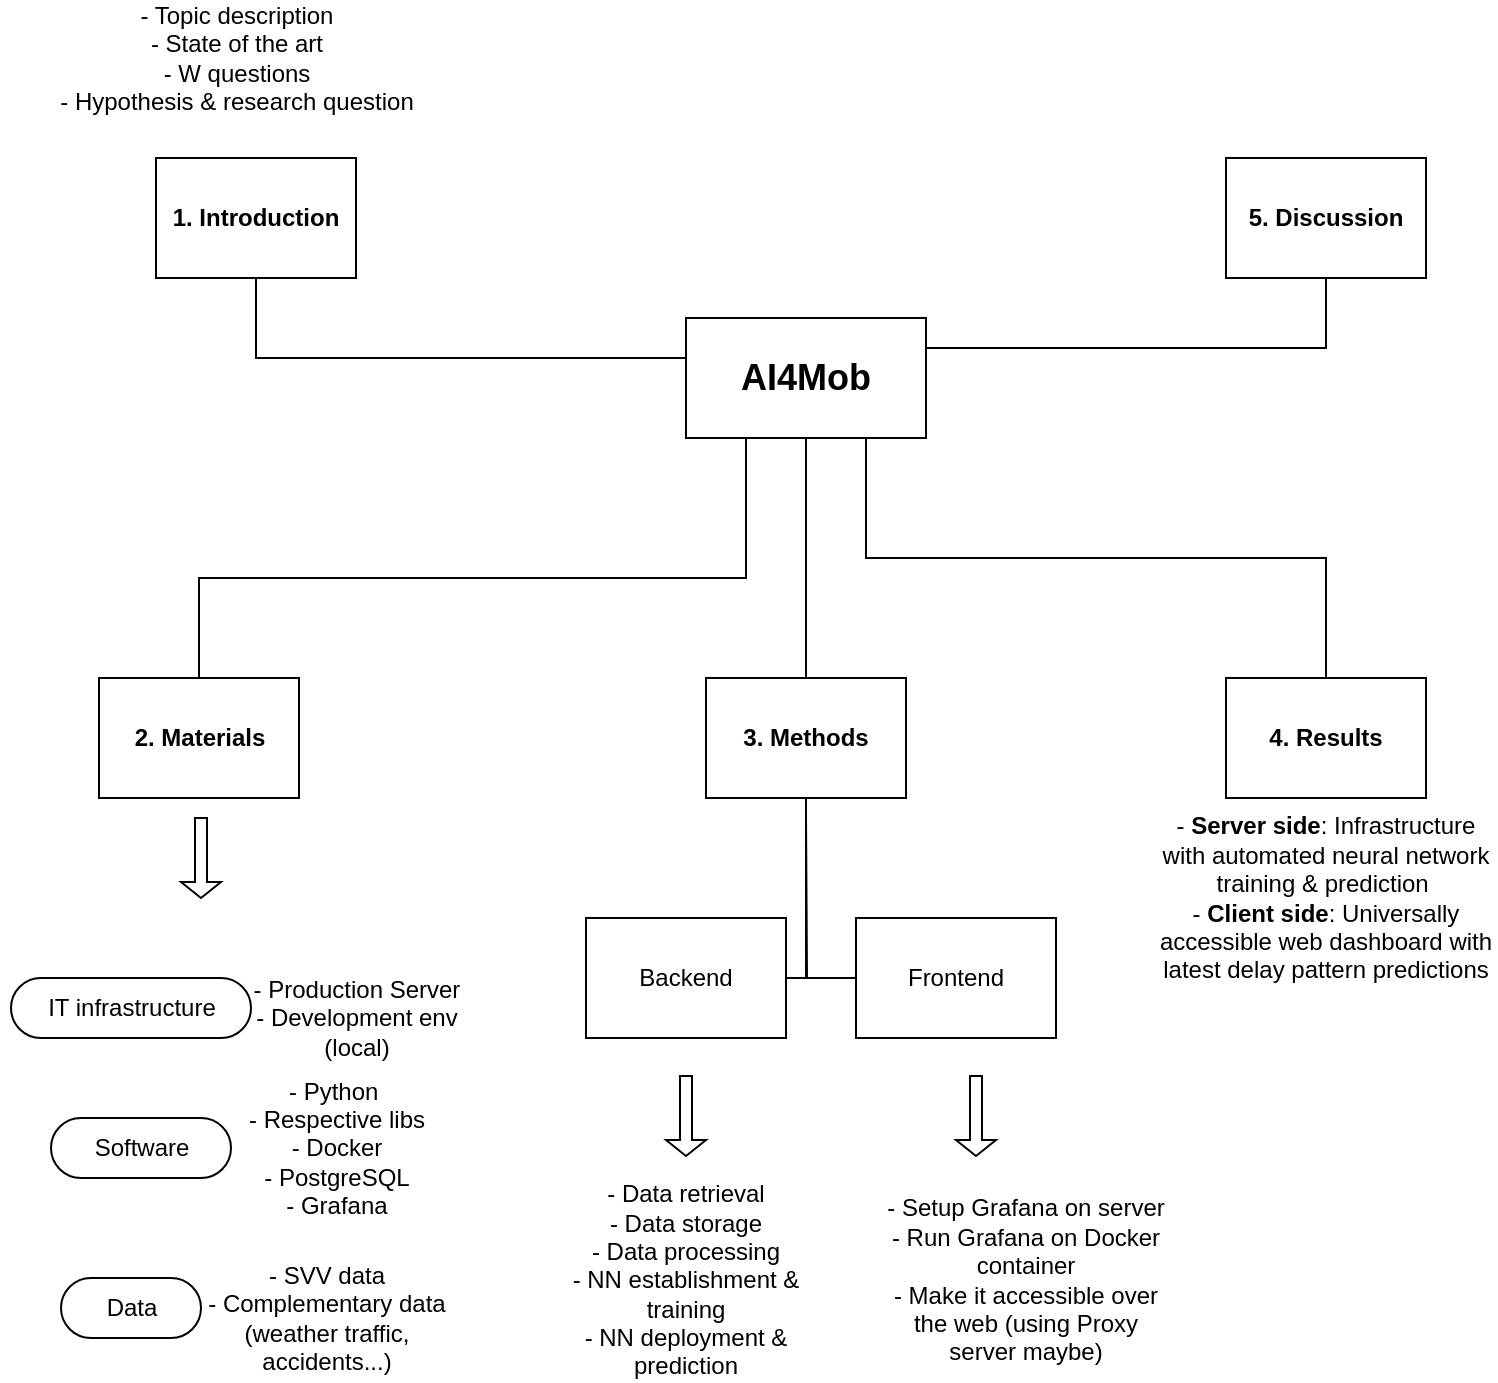 <mxfile version="14.4.5" type="device"><diagram id="4K3AxmX9utPhnPzCnNUt" name="Page-1"><mxGraphModel dx="1422" dy="794" grid="1" gridSize="10" guides="1" tooltips="1" connect="1" arrows="1" fold="1" page="1" pageScale="1" pageWidth="850" pageHeight="1100" math="0" shadow="0"><root><mxCell id="0"/><mxCell id="1" parent="0"/><UserObject label="&lt;font style=&quot;font-size: 18px&quot;&gt;&lt;b&gt;AI4Mob&lt;/b&gt;&lt;/font&gt;" treeRoot="1" id="1X4q9o0HRK7ywZYkFTiq-3"><mxCell style="whiteSpace=wrap;html=1;align=center;treeFolding=1;treeMoving=1;newEdgeStyle={&quot;edgeStyle&quot;:&quot;elbowEdgeStyle&quot;,&quot;startArrow&quot;:&quot;none&quot;,&quot;endArrow&quot;:&quot;none&quot;};" vertex="1" parent="1"><mxGeometry x="365" y="290" width="120" height="60" as="geometry"/></mxCell></UserObject><mxCell id="1X4q9o0HRK7ywZYkFTiq-16" value="&lt;b&gt;1. Introduction&lt;/b&gt;" style="whiteSpace=wrap;html=1;align=center;verticalAlign=middle;treeFolding=1;treeMoving=1;newEdgeStyle={&quot;edgeStyle&quot;:&quot;elbowEdgeStyle&quot;,&quot;startArrow&quot;:&quot;none&quot;,&quot;endArrow&quot;:&quot;none&quot;};" vertex="1" parent="1"><mxGeometry x="100" y="210" width="100" height="60" as="geometry"/></mxCell><mxCell id="1X4q9o0HRK7ywZYkFTiq-17" value="" style="edgeStyle=elbowEdgeStyle;elbow=vertical;startArrow=none;endArrow=none;rounded=0;exitX=0;exitY=0.25;exitDx=0;exitDy=0;" edge="1" target="1X4q9o0HRK7ywZYkFTiq-16" parent="1" source="1X4q9o0HRK7ywZYkFTiq-3"><mxGeometry relative="1" as="geometry"><mxPoint x="310" y="310" as="sourcePoint"/><Array as="points"><mxPoint x="310" y="310"/><mxPoint x="260" y="270"/></Array></mxGeometry></mxCell><mxCell id="1X4q9o0HRK7ywZYkFTiq-18" value="&lt;b&gt;2. Materials&lt;/b&gt;" style="whiteSpace=wrap;html=1;align=center;verticalAlign=middle;treeFolding=1;treeMoving=1;newEdgeStyle={&quot;edgeStyle&quot;:&quot;elbowEdgeStyle&quot;,&quot;startArrow&quot;:&quot;none&quot;,&quot;endArrow&quot;:&quot;none&quot;};" vertex="1" parent="1"><mxGeometry x="71.5" y="470" width="100" height="60" as="geometry"/></mxCell><mxCell id="1X4q9o0HRK7ywZYkFTiq-19" value="" style="edgeStyle=elbowEdgeStyle;elbow=vertical;startArrow=none;endArrow=none;rounded=0;exitX=0.25;exitY=1;exitDx=0;exitDy=0;" edge="1" target="1X4q9o0HRK7ywZYkFTiq-18" parent="1" source="1X4q9o0HRK7ywZYkFTiq-3"><mxGeometry relative="1" as="geometry"><mxPoint x="340" y="380" as="sourcePoint"/><Array as="points"><mxPoint x="260" y="420"/></Array></mxGeometry></mxCell><mxCell id="1X4q9o0HRK7ywZYkFTiq-20" value="&lt;b&gt;3. Methods&lt;/b&gt;" style="whiteSpace=wrap;html=1;align=center;verticalAlign=middle;treeFolding=1;treeMoving=1;newEdgeStyle={&quot;edgeStyle&quot;:&quot;elbowEdgeStyle&quot;,&quot;startArrow&quot;:&quot;none&quot;,&quot;endArrow&quot;:&quot;none&quot;};" vertex="1" parent="1"><mxGeometry x="375" y="470" width="100" height="60" as="geometry"/></mxCell><mxCell id="1X4q9o0HRK7ywZYkFTiq-21" value="" style="edgeStyle=elbowEdgeStyle;elbow=vertical;startArrow=none;endArrow=none;rounded=0;exitX=0.5;exitY=1;exitDx=0;exitDy=0;" edge="1" target="1X4q9o0HRK7ywZYkFTiq-20" parent="1" source="1X4q9o0HRK7ywZYkFTiq-3"><mxGeometry relative="1" as="geometry"><mxPoint x="400" y="490" as="sourcePoint"/></mxGeometry></mxCell><mxCell id="1X4q9o0HRK7ywZYkFTiq-22" value="&lt;b&gt;4. Results&lt;/b&gt;" style="whiteSpace=wrap;html=1;align=center;verticalAlign=middle;treeFolding=1;treeMoving=1;newEdgeStyle={&quot;edgeStyle&quot;:&quot;elbowEdgeStyle&quot;,&quot;startArrow&quot;:&quot;none&quot;,&quot;endArrow&quot;:&quot;none&quot;};" vertex="1" parent="1"><mxGeometry x="635" y="470" width="100" height="60" as="geometry"/></mxCell><mxCell id="1X4q9o0HRK7ywZYkFTiq-23" value="" style="edgeStyle=elbowEdgeStyle;elbow=vertical;startArrow=none;endArrow=none;rounded=0;exitX=0.75;exitY=1;exitDx=0;exitDy=0;" edge="1" target="1X4q9o0HRK7ywZYkFTiq-22" parent="1" source="1X4q9o0HRK7ywZYkFTiq-3"><mxGeometry relative="1" as="geometry"><mxPoint x="560" y="410" as="sourcePoint"/></mxGeometry></mxCell><mxCell id="1X4q9o0HRK7ywZYkFTiq-24" value="&lt;b&gt;5. Discussion&lt;/b&gt;" style="whiteSpace=wrap;html=1;align=center;verticalAlign=middle;treeFolding=1;treeMoving=1;newEdgeStyle={&quot;edgeStyle&quot;:&quot;elbowEdgeStyle&quot;,&quot;startArrow&quot;:&quot;none&quot;,&quot;endArrow&quot;:&quot;none&quot;};" vertex="1" parent="1"><mxGeometry x="635" y="210" width="100" height="60" as="geometry"/></mxCell><mxCell id="1X4q9o0HRK7ywZYkFTiq-25" value="" style="edgeStyle=elbowEdgeStyle;elbow=vertical;startArrow=none;endArrow=none;rounded=0;exitX=1;exitY=0.25;exitDx=0;exitDy=0;" edge="1" target="1X4q9o0HRK7ywZYkFTiq-24" parent="1" source="1X4q9o0HRK7ywZYkFTiq-3"><mxGeometry relative="1" as="geometry"><mxPoint x="710" y="250" as="sourcePoint"/><Array as="points"><mxPoint x="550" y="305"/></Array></mxGeometry></mxCell><mxCell id="1X4q9o0HRK7ywZYkFTiq-26" value="- Topic description&lt;br&gt;- State of the art&lt;br&gt;- W questions&lt;br&gt;- Hypothesis &amp;amp; research question" style="text;html=1;strokeColor=none;fillColor=none;align=center;verticalAlign=middle;whiteSpace=wrap;rounded=0;" vertex="1" parent="1"><mxGeometry x="22.5" y="150" width="235" height="20" as="geometry"/></mxCell><mxCell id="1X4q9o0HRK7ywZYkFTiq-30" value="IT infrastructure" style="whiteSpace=wrap;html=1;rounded=1;arcSize=50;align=center;verticalAlign=middle;strokeWidth=1;autosize=1;spacing=4;treeFolding=1;treeMoving=1;newEdgeStyle={&quot;edgeStyle&quot;:&quot;entityRelationEdgeStyle&quot;,&quot;startArrow&quot;:&quot;none&quot;,&quot;endArrow&quot;:&quot;none&quot;,&quot;segment&quot;:10,&quot;curved&quot;:1};" vertex="1" parent="1"><mxGeometry x="27.5" y="620" width="120" height="30" as="geometry"/></mxCell><mxCell id="1X4q9o0HRK7ywZYkFTiq-32" value="Data" style="whiteSpace=wrap;html=1;rounded=1;arcSize=50;align=center;verticalAlign=middle;strokeWidth=1;autosize=1;spacing=4;treeFolding=1;treeMoving=1;newEdgeStyle={&quot;edgeStyle&quot;:&quot;entityRelationEdgeStyle&quot;,&quot;startArrow&quot;:&quot;none&quot;,&quot;endArrow&quot;:&quot;none&quot;,&quot;segment&quot;:10,&quot;curved&quot;:1};" vertex="1" parent="1"><mxGeometry x="52.5" y="770" width="70" height="30" as="geometry"/></mxCell><mxCell id="1X4q9o0HRK7ywZYkFTiq-33" value="Software" style="whiteSpace=wrap;html=1;rounded=1;arcSize=50;align=center;verticalAlign=middle;strokeWidth=1;autosize=1;spacing=4;treeFolding=1;treeMoving=1;newEdgeStyle={&quot;edgeStyle&quot;:&quot;entityRelationEdgeStyle&quot;,&quot;startArrow&quot;:&quot;none&quot;,&quot;endArrow&quot;:&quot;none&quot;,&quot;segment&quot;:10,&quot;curved&quot;:1};" vertex="1" parent="1"><mxGeometry x="47.5" y="690" width="90" height="30" as="geometry"/></mxCell><mxCell id="1X4q9o0HRK7ywZYkFTiq-35" value="- Production Server&lt;br&gt;- Development env (local)" style="text;html=1;strokeColor=none;fillColor=none;align=center;verticalAlign=middle;whiteSpace=wrap;rounded=0;" vertex="1" parent="1"><mxGeometry x="137.5" y="630" width="125" height="20" as="geometry"/></mxCell><mxCell id="1X4q9o0HRK7ywZYkFTiq-36" value="- Python&amp;nbsp;&lt;br&gt;- Respective libs&lt;br&gt;- Docker&lt;br&gt;- PostgreSQL&lt;br&gt;- Grafana" style="text;html=1;strokeColor=none;fillColor=none;align=center;verticalAlign=middle;whiteSpace=wrap;rounded=0;" vertex="1" parent="1"><mxGeometry x="127.5" y="695" width="125" height="20" as="geometry"/></mxCell><mxCell id="1X4q9o0HRK7ywZYkFTiq-37" value="- SVV data&lt;br&gt;- Complementary data (weather traffic, accidents...)" style="text;html=1;strokeColor=none;fillColor=none;align=center;verticalAlign=middle;whiteSpace=wrap;rounded=0;" vertex="1" parent="1"><mxGeometry x="122.5" y="780" width="125" height="20" as="geometry"/></mxCell><mxCell id="1X4q9o0HRK7ywZYkFTiq-38" value="" style="shape=singleArrow;direction=south;whiteSpace=wrap;html=1;" vertex="1" parent="1"><mxGeometry x="112.5" y="540" width="20" height="40" as="geometry"/></mxCell><mxCell id="1X4q9o0HRK7ywZYkFTiq-42" value="" style="edgeStyle=orthogonalEdgeStyle;startArrow=none;endArrow=none;rounded=0;targetPortConstraint=eastwest;sourcePortConstraint=northsouth;" edge="1" target="1X4q9o0HRK7ywZYkFTiq-44" parent="1"><mxGeometry relative="1" as="geometry"><mxPoint x="425" y="539.5" as="sourcePoint"/></mxGeometry></mxCell><mxCell id="1X4q9o0HRK7ywZYkFTiq-43" value="" style="edgeStyle=orthogonalEdgeStyle;startArrow=none;endArrow=none;rounded=0;targetPortConstraint=eastwest;sourcePortConstraint=northsouth;exitX=0.5;exitY=1;exitDx=0;exitDy=0;" edge="1" target="1X4q9o0HRK7ywZYkFTiq-45" parent="1" source="1X4q9o0HRK7ywZYkFTiq-20"><mxGeometry relative="1" as="geometry"><mxPoint x="425" y="539.5" as="sourcePoint"/></mxGeometry></mxCell><mxCell id="1X4q9o0HRK7ywZYkFTiq-44" value="Backend" style="whiteSpace=wrap;html=1;align=center;verticalAlign=middle;treeFolding=1;treeMoving=1;" vertex="1" parent="1"><mxGeometry x="315" y="590" width="100" height="60" as="geometry"/></mxCell><mxCell id="1X4q9o0HRK7ywZYkFTiq-45" value="Frontend" style="whiteSpace=wrap;html=1;align=center;verticalAlign=middle;treeFolding=1;treeMoving=1;" vertex="1" parent="1"><mxGeometry x="450" y="590" width="100" height="60" as="geometry"/></mxCell><mxCell id="1X4q9o0HRK7ywZYkFTiq-46" value="- &lt;b&gt;Server side&lt;/b&gt;: Infrastructure with automated neural network training &amp;amp; prediction&amp;nbsp;&lt;br&gt;- &lt;b&gt;Client side&lt;/b&gt;: Universally accessible web dashboard with latest delay pattern predictions" style="text;html=1;strokeColor=none;fillColor=none;align=center;verticalAlign=middle;whiteSpace=wrap;rounded=0;" vertex="1" parent="1"><mxGeometry x="600" y="570" width="170" height="20" as="geometry"/></mxCell><mxCell id="1X4q9o0HRK7ywZYkFTiq-49" value="" style="shape=singleArrow;direction=south;whiteSpace=wrap;html=1;" vertex="1" parent="1"><mxGeometry x="355" y="669" width="20" height="40" as="geometry"/></mxCell><mxCell id="1X4q9o0HRK7ywZYkFTiq-50" value="" style="shape=singleArrow;direction=south;whiteSpace=wrap;html=1;" vertex="1" parent="1"><mxGeometry x="500" y="669" width="20" height="40" as="geometry"/></mxCell><mxCell id="1X4q9o0HRK7ywZYkFTiq-51" value="- Data retrieval&lt;br&gt;- Data storage&lt;br&gt;- Data processing&lt;br&gt;- NN establishment &amp;amp; training&lt;br&gt;- NN deployment &amp;amp; prediction&lt;br&gt;" style="text;html=1;strokeColor=none;fillColor=none;align=center;verticalAlign=middle;whiteSpace=wrap;rounded=0;" vertex="1" parent="1"><mxGeometry x="290" y="761" width="150" height="20" as="geometry"/></mxCell><mxCell id="1X4q9o0HRK7ywZYkFTiq-52" value="- Setup Grafana on server&lt;br&gt;- Run Grafana on Docker container&lt;br&gt;- Make it accessible over the web (using Proxy server maybe)" style="text;html=1;strokeColor=none;fillColor=none;align=center;verticalAlign=middle;whiteSpace=wrap;rounded=0;" vertex="1" parent="1"><mxGeometry x="460" y="761" width="150" height="20" as="geometry"/></mxCell></root></mxGraphModel></diagram></mxfile>